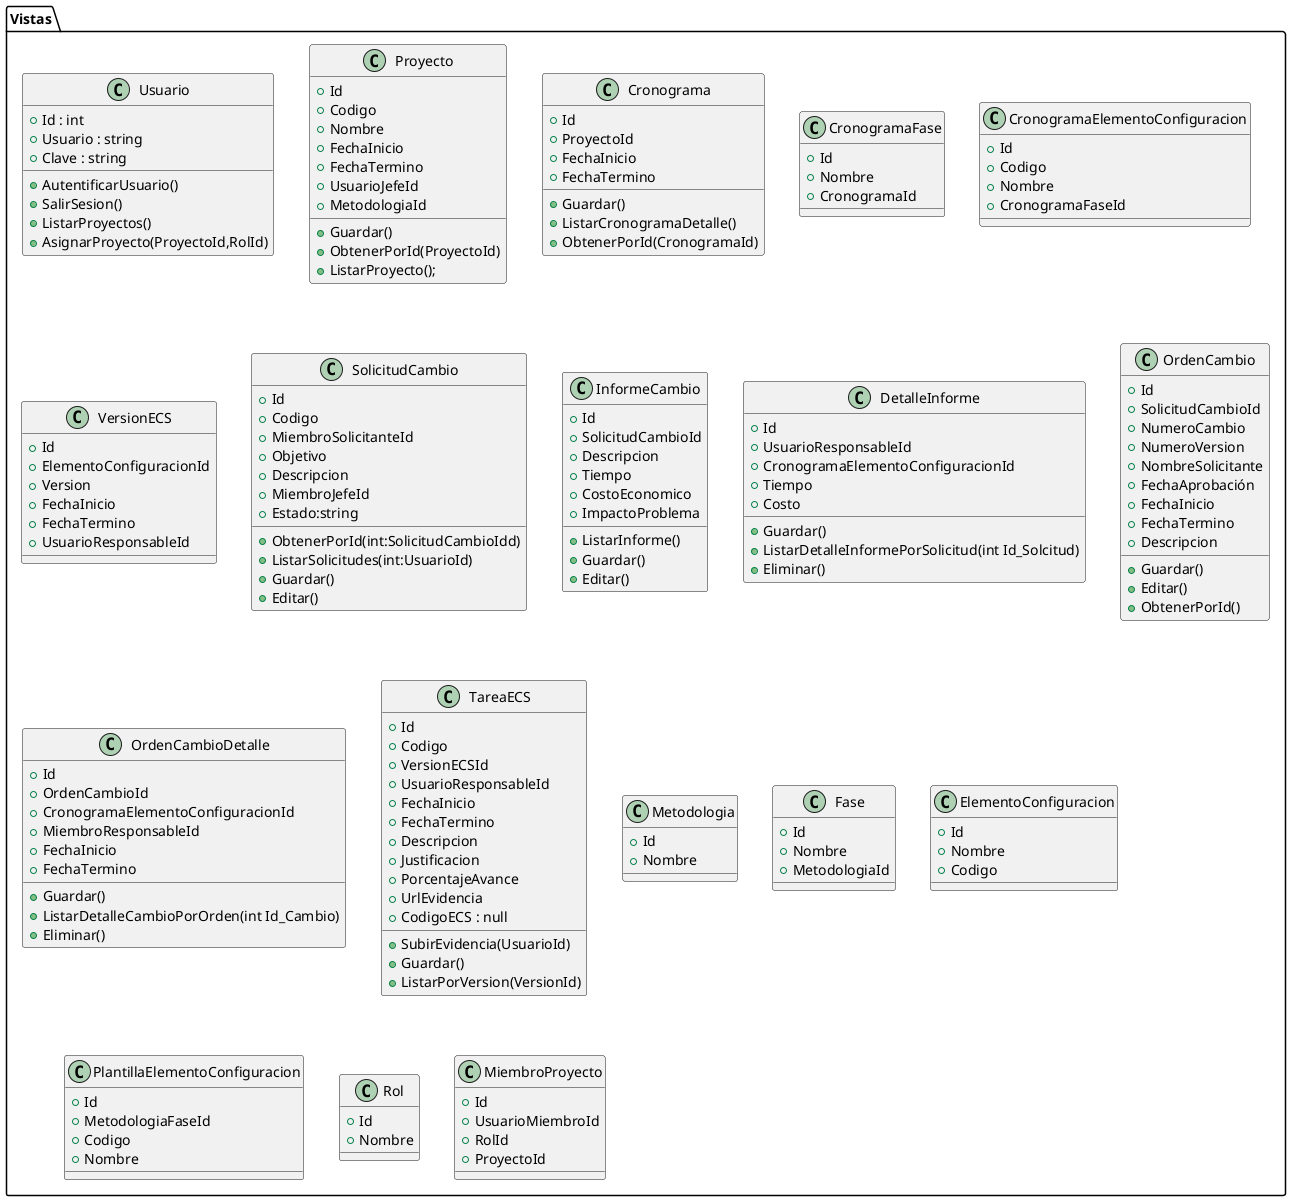 @startuml vistas


package "Vistas"{
    class Usuario {
    +Id : int
    +Usuario : string
    +Clave : string
    +AutentificarUsuario()
    +SalirSesion()
    +ListarProyectos()
    +AsignarProyecto(ProyectoId,RolId)
    }

    class Proyecto {
        +Id
        +Codigo
        +Nombre
        +FechaInicio
        +FechaTermino
        +UsuarioJefeId
        +MetodologiaId
        +Guardar()
        +ObtenerPorId(ProyectoId)
        +ListarProyecto();
    }


    class Cronograma{
        +Id
        +ProyectoId
        +FechaInicio
        +FechaTermino
        
        +Guardar()
        +ListarCronogramaDetalle()
        +ObtenerPorId(CronogramaId)
    }

    class CronogramaFase{
        +Id
        +Nombre
        +CronogramaId
    }

    class CronogramaElementoConfiguracion{
        +Id
        +Codigo
        +Nombre
        +CronogramaFaseId
    }

    class VersionECS{
        +Id
        +ElementoConfiguracionId
        +Version
        +FechaInicio
        +FechaTermino
        +UsuarioResponsableId
    }



    class SolicitudCambio{
        +Id
        +Codigo
        +MiembroSolicitanteId
        +Objetivo
        +Descripcion
        +MiembroJefeId
        +Estado:string  
        +ObtenerPorId(int:SolicitudCambioIdd)
        +ListarSolicitudes(int:UsuarioId)
        +Guardar()
        +Editar()
        
    }


    class InformeCambio{
        +Id
        +SolicitudCambioId
        +Descripcion
        +Tiempo
        +CostoEconomico
        +ImpactoProblema
        +ListarInforme()
        +Guardar()
        +Editar()
    }

    class DetalleInforme {
        +Id
        +UsuarioResponsableId
        +CronogramaElementoConfiguracionId
        +Tiempo
        +Costo
        +Guardar()
        +ListarDetalleInformePorSolicitud(int Id_Solcitud)
        +Eliminar()
    }


    class OrdenCambio {
        +Id
        +SolicitudCambioId
        +NumeroCambio
        +NumeroVersion
        +NombreSolicitante
        +FechaAprobación
        +FechaInicio
        +FechaTermino
        +Descripcion
        +Guardar()
        +Editar()
        +ObtenerPorId()
        
    }


    class OrdenCambioDetalle{
        +Id
        +OrdenCambioId
        +CronogramaElementoConfiguracionId
        +MiembroResponsableId
        +FechaInicio
        +FechaTermino
        +Guardar()
        +ListarDetalleCambioPorOrden(int Id_Cambio)
        +Eliminar()
    }

    class TareaECS{
        +Id
        +Codigo
        +VersionECSId
        +UsuarioResponsableId
        +FechaInicio
        +FechaTermino
        +Descripcion
        +Justificacion
        +PorcentajeAvance
        +UrlEvidencia
        +CodigoECS : null
        +SubirEvidencia(UsuarioId)
        +Guardar()
        +ListarPorVersion(VersionId)
    }



    class Metodologia{
        +Id
        +Nombre
    }

    class Fase{
        +Id
        +Nombre
        +MetodologiaId
    }

    class ElementoConfiguracion{
        +Id
        +Nombre
        +Codigo
    }

    class PlantillaElementoConfiguracion{
        +Id
        +MetodologiaFaseId
        +Codigo
        +Nombre
    }



    ' ALEX
    class Rol{
        +Id
        +Nombre
    }


    class MiembroProyecto{
        +Id
        +UsuarioMiembroId
        +RolId
        +ProyectoId
    }
}

@enduml
